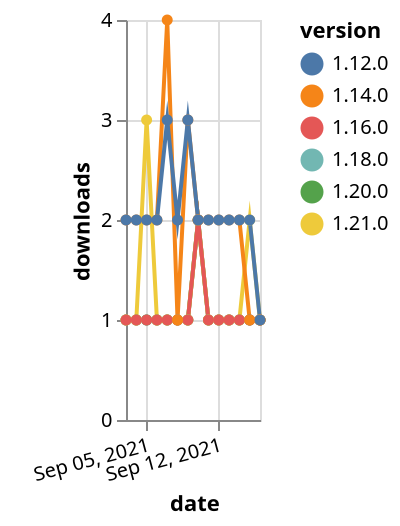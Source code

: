 {"$schema": "https://vega.github.io/schema/vega-lite/v5.json", "description": "A simple bar chart with embedded data.", "data": {"values": [{"date": "2021-09-03", "total": 194, "delta": 1, "version": "1.18.0"}, {"date": "2021-09-04", "total": 195, "delta": 1, "version": "1.18.0"}, {"date": "2021-09-05", "total": 196, "delta": 1, "version": "1.18.0"}, {"date": "2021-09-06", "total": 197, "delta": 1, "version": "1.18.0"}, {"date": "2021-09-07", "total": 198, "delta": 1, "version": "1.18.0"}, {"date": "2021-09-08", "total": 199, "delta": 1, "version": "1.18.0"}, {"date": "2021-09-09", "total": 200, "delta": 1, "version": "1.18.0"}, {"date": "2021-09-10", "total": 202, "delta": 2, "version": "1.18.0"}, {"date": "2021-09-11", "total": 203, "delta": 1, "version": "1.18.0"}, {"date": "2021-09-12", "total": 204, "delta": 1, "version": "1.18.0"}, {"date": "2021-09-13", "total": 205, "delta": 1, "version": "1.18.0"}, {"date": "2021-09-14", "total": 206, "delta": 1, "version": "1.18.0"}, {"date": "2021-09-15", "total": 207, "delta": 1, "version": "1.18.0"}, {"date": "2021-09-16", "total": 208, "delta": 1, "version": "1.18.0"}, {"date": "2021-09-03", "total": 177, "delta": 1, "version": "1.20.0"}, {"date": "2021-09-04", "total": 178, "delta": 1, "version": "1.20.0"}, {"date": "2021-09-05", "total": 179, "delta": 1, "version": "1.20.0"}, {"date": "2021-09-06", "total": 180, "delta": 1, "version": "1.20.0"}, {"date": "2021-09-07", "total": 181, "delta": 1, "version": "1.20.0"}, {"date": "2021-09-08", "total": 182, "delta": 1, "version": "1.20.0"}, {"date": "2021-09-09", "total": 183, "delta": 1, "version": "1.20.0"}, {"date": "2021-09-10", "total": 185, "delta": 2, "version": "1.20.0"}, {"date": "2021-09-11", "total": 186, "delta": 1, "version": "1.20.0"}, {"date": "2021-09-12", "total": 187, "delta": 1, "version": "1.20.0"}, {"date": "2021-09-13", "total": 188, "delta": 1, "version": "1.20.0"}, {"date": "2021-09-14", "total": 189, "delta": 1, "version": "1.20.0"}, {"date": "2021-09-15", "total": 190, "delta": 1, "version": "1.20.0"}, {"date": "2021-09-16", "total": 191, "delta": 1, "version": "1.20.0"}, {"date": "2021-09-03", "total": 157, "delta": 1, "version": "1.21.0"}, {"date": "2021-09-04", "total": 158, "delta": 1, "version": "1.21.0"}, {"date": "2021-09-05", "total": 161, "delta": 3, "version": "1.21.0"}, {"date": "2021-09-06", "total": 162, "delta": 1, "version": "1.21.0"}, {"date": "2021-09-07", "total": 163, "delta": 1, "version": "1.21.0"}, {"date": "2021-09-08", "total": 164, "delta": 1, "version": "1.21.0"}, {"date": "2021-09-09", "total": 165, "delta": 1, "version": "1.21.0"}, {"date": "2021-09-10", "total": 167, "delta": 2, "version": "1.21.0"}, {"date": "2021-09-11", "total": 168, "delta": 1, "version": "1.21.0"}, {"date": "2021-09-12", "total": 169, "delta": 1, "version": "1.21.0"}, {"date": "2021-09-13", "total": 170, "delta": 1, "version": "1.21.0"}, {"date": "2021-09-14", "total": 171, "delta": 1, "version": "1.21.0"}, {"date": "2021-09-15", "total": 173, "delta": 2, "version": "1.21.0"}, {"date": "2021-09-16", "total": 174, "delta": 1, "version": "1.21.0"}, {"date": "2021-09-03", "total": 236, "delta": 1, "version": "1.16.0"}, {"date": "2021-09-04", "total": 237, "delta": 1, "version": "1.16.0"}, {"date": "2021-09-05", "total": 238, "delta": 1, "version": "1.16.0"}, {"date": "2021-09-06", "total": 239, "delta": 1, "version": "1.16.0"}, {"date": "2021-09-07", "total": 240, "delta": 1, "version": "1.16.0"}, {"date": "2021-09-08", "total": 241, "delta": 1, "version": "1.16.0"}, {"date": "2021-09-09", "total": 242, "delta": 1, "version": "1.16.0"}, {"date": "2021-09-10", "total": 244, "delta": 2, "version": "1.16.0"}, {"date": "2021-09-11", "total": 245, "delta": 1, "version": "1.16.0"}, {"date": "2021-09-12", "total": 246, "delta": 1, "version": "1.16.0"}, {"date": "2021-09-13", "total": 247, "delta": 1, "version": "1.16.0"}, {"date": "2021-09-14", "total": 248, "delta": 1, "version": "1.16.0"}, {"date": "2021-09-15", "total": 249, "delta": 1, "version": "1.16.0"}, {"date": "2021-09-16", "total": 250, "delta": 1, "version": "1.16.0"}, {"date": "2021-09-03", "total": 2392, "delta": 2, "version": "1.14.0"}, {"date": "2021-09-04", "total": 2394, "delta": 2, "version": "1.14.0"}, {"date": "2021-09-05", "total": 2396, "delta": 2, "version": "1.14.0"}, {"date": "2021-09-06", "total": 2398, "delta": 2, "version": "1.14.0"}, {"date": "2021-09-07", "total": 2402, "delta": 4, "version": "1.14.0"}, {"date": "2021-09-08", "total": 2403, "delta": 1, "version": "1.14.0"}, {"date": "2021-09-09", "total": 2406, "delta": 3, "version": "1.14.0"}, {"date": "2021-09-10", "total": 2408, "delta": 2, "version": "1.14.0"}, {"date": "2021-09-11", "total": 2410, "delta": 2, "version": "1.14.0"}, {"date": "2021-09-12", "total": 2412, "delta": 2, "version": "1.14.0"}, {"date": "2021-09-13", "total": 2414, "delta": 2, "version": "1.14.0"}, {"date": "2021-09-14", "total": 2416, "delta": 2, "version": "1.14.0"}, {"date": "2021-09-15", "total": 2417, "delta": 1, "version": "1.14.0"}, {"date": "2021-09-16", "total": 2418, "delta": 1, "version": "1.14.0"}, {"date": "2021-09-03", "total": 2354, "delta": 2, "version": "1.12.0"}, {"date": "2021-09-04", "total": 2356, "delta": 2, "version": "1.12.0"}, {"date": "2021-09-05", "total": 2358, "delta": 2, "version": "1.12.0"}, {"date": "2021-09-06", "total": 2360, "delta": 2, "version": "1.12.0"}, {"date": "2021-09-07", "total": 2363, "delta": 3, "version": "1.12.0"}, {"date": "2021-09-08", "total": 2365, "delta": 2, "version": "1.12.0"}, {"date": "2021-09-09", "total": 2368, "delta": 3, "version": "1.12.0"}, {"date": "2021-09-10", "total": 2370, "delta": 2, "version": "1.12.0"}, {"date": "2021-09-11", "total": 2372, "delta": 2, "version": "1.12.0"}, {"date": "2021-09-12", "total": 2374, "delta": 2, "version": "1.12.0"}, {"date": "2021-09-13", "total": 2376, "delta": 2, "version": "1.12.0"}, {"date": "2021-09-14", "total": 2378, "delta": 2, "version": "1.12.0"}, {"date": "2021-09-15", "total": 2380, "delta": 2, "version": "1.12.0"}, {"date": "2021-09-16", "total": 2381, "delta": 1, "version": "1.12.0"}]}, "width": "container", "mark": {"type": "line", "point": {"filled": true}}, "encoding": {"x": {"field": "date", "type": "temporal", "timeUnit": "yearmonthdate", "title": "date", "axis": {"labelAngle": -15}}, "y": {"field": "delta", "type": "quantitative", "title": "downloads"}, "color": {"field": "version", "type": "nominal"}, "tooltip": {"field": "delta"}}}